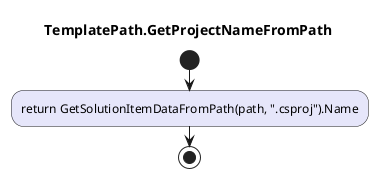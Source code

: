 @startuml TemplatePath.GetProjectNameFromPath
title TemplatePath.GetProjectNameFromPath
start
#Lavender:return GetSolutionItemDataFromPath(path, ".csproj").Name;
stop
@enduml
